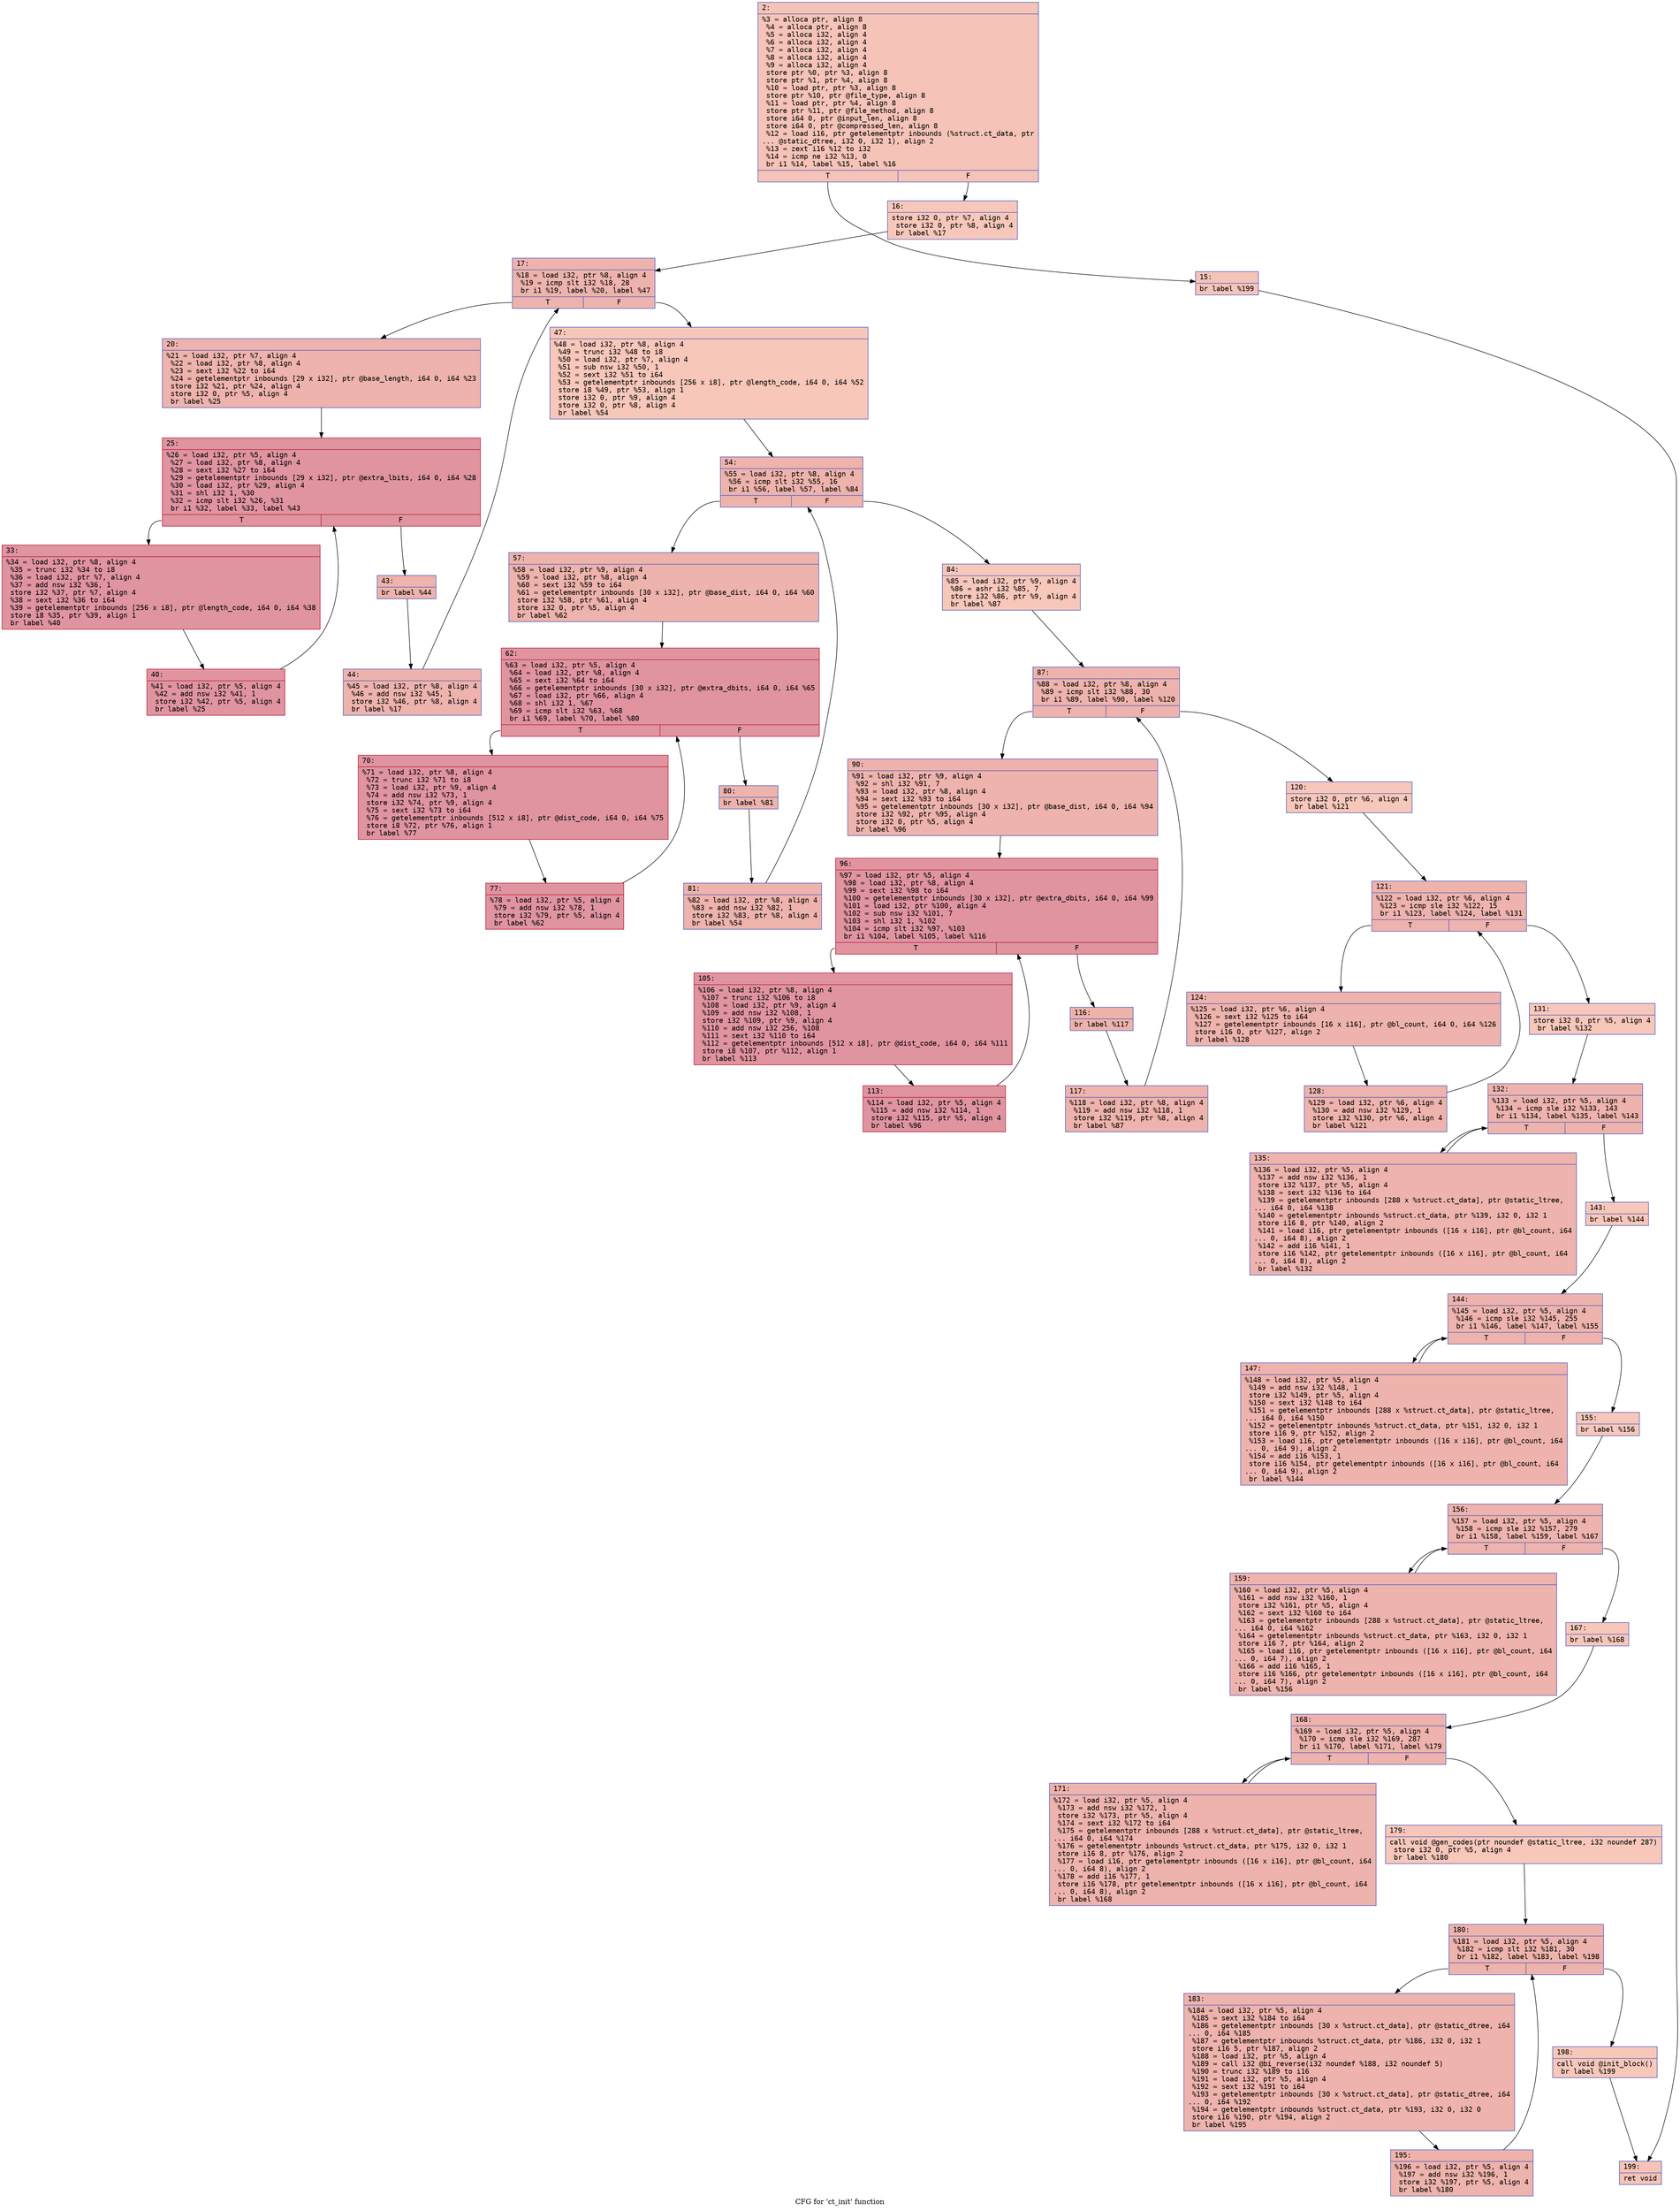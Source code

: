digraph "CFG for 'ct_init' function" {
	label="CFG for 'ct_init' function";

	Node0x600001262170 [shape=record,color="#3d50c3ff", style=filled, fillcolor="#e8765c70" fontname="Courier",label="{2:\l|  %3 = alloca ptr, align 8\l  %4 = alloca ptr, align 8\l  %5 = alloca i32, align 4\l  %6 = alloca i32, align 4\l  %7 = alloca i32, align 4\l  %8 = alloca i32, align 4\l  %9 = alloca i32, align 4\l  store ptr %0, ptr %3, align 8\l  store ptr %1, ptr %4, align 8\l  %10 = load ptr, ptr %3, align 8\l  store ptr %10, ptr @file_type, align 8\l  %11 = load ptr, ptr %4, align 8\l  store ptr %11, ptr @file_method, align 8\l  store i64 0, ptr @input_len, align 8\l  store i64 0, ptr @compressed_len, align 8\l  %12 = load i16, ptr getelementptr inbounds (%struct.ct_data, ptr\l... @static_dtree, i32 0, i32 1), align 2\l  %13 = zext i16 %12 to i32\l  %14 = icmp ne i32 %13, 0\l  br i1 %14, label %15, label %16\l|{<s0>T|<s1>F}}"];
	Node0x600001262170:s0 -> Node0x6000012621c0[tooltip="2 -> 15\nProbability 62.50%" ];
	Node0x600001262170:s1 -> Node0x600001262210[tooltip="2 -> 16\nProbability 37.50%" ];
	Node0x6000012621c0 [shape=record,color="#3d50c3ff", style=filled, fillcolor="#e97a5f70" fontname="Courier",label="{15:\l|  br label %199\l}"];
	Node0x6000012621c0 -> Node0x600001263020[tooltip="15 -> 199\nProbability 100.00%" ];
	Node0x600001262210 [shape=record,color="#3d50c3ff", style=filled, fillcolor="#ec7f6370" fontname="Courier",label="{16:\l|  store i32 0, ptr %7, align 4\l  store i32 0, ptr %8, align 4\l  br label %17\l}"];
	Node0x600001262210 -> Node0x600001262260[tooltip="16 -> 17\nProbability 100.00%" ];
	Node0x600001262260 [shape=record,color="#3d50c3ff", style=filled, fillcolor="#d6524470" fontname="Courier",label="{17:\l|  %18 = load i32, ptr %8, align 4\l  %19 = icmp slt i32 %18, 28\l  br i1 %19, label %20, label %47\l|{<s0>T|<s1>F}}"];
	Node0x600001262260:s0 -> Node0x6000012622b0[tooltip="17 -> 20\nProbability 96.88%" ];
	Node0x600001262260:s1 -> Node0x600001262490[tooltip="17 -> 47\nProbability 3.12%" ];
	Node0x6000012622b0 [shape=record,color="#3d50c3ff", style=filled, fillcolor="#d6524470" fontname="Courier",label="{20:\l|  %21 = load i32, ptr %7, align 4\l  %22 = load i32, ptr %8, align 4\l  %23 = sext i32 %22 to i64\l  %24 = getelementptr inbounds [29 x i32], ptr @base_length, i64 0, i64 %23\l  store i32 %21, ptr %24, align 4\l  store i32 0, ptr %5, align 4\l  br label %25\l}"];
	Node0x6000012622b0 -> Node0x600001262300[tooltip="20 -> 25\nProbability 100.00%" ];
	Node0x600001262300 [shape=record,color="#b70d28ff", style=filled, fillcolor="#b70d2870" fontname="Courier",label="{25:\l|  %26 = load i32, ptr %5, align 4\l  %27 = load i32, ptr %8, align 4\l  %28 = sext i32 %27 to i64\l  %29 = getelementptr inbounds [29 x i32], ptr @extra_lbits, i64 0, i64 %28\l  %30 = load i32, ptr %29, align 4\l  %31 = shl i32 1, %30\l  %32 = icmp slt i32 %26, %31\l  br i1 %32, label %33, label %43\l|{<s0>T|<s1>F}}"];
	Node0x600001262300:s0 -> Node0x600001262350[tooltip="25 -> 33\nProbability 96.88%" ];
	Node0x600001262300:s1 -> Node0x6000012623f0[tooltip="25 -> 43\nProbability 3.12%" ];
	Node0x600001262350 [shape=record,color="#b70d28ff", style=filled, fillcolor="#b70d2870" fontname="Courier",label="{33:\l|  %34 = load i32, ptr %8, align 4\l  %35 = trunc i32 %34 to i8\l  %36 = load i32, ptr %7, align 4\l  %37 = add nsw i32 %36, 1\l  store i32 %37, ptr %7, align 4\l  %38 = sext i32 %36 to i64\l  %39 = getelementptr inbounds [256 x i8], ptr @length_code, i64 0, i64 %38\l  store i8 %35, ptr %39, align 1\l  br label %40\l}"];
	Node0x600001262350 -> Node0x6000012623a0[tooltip="33 -> 40\nProbability 100.00%" ];
	Node0x6000012623a0 [shape=record,color="#b70d28ff", style=filled, fillcolor="#b70d2870" fontname="Courier",label="{40:\l|  %41 = load i32, ptr %5, align 4\l  %42 = add nsw i32 %41, 1\l  store i32 %42, ptr %5, align 4\l  br label %25\l}"];
	Node0x6000012623a0 -> Node0x600001262300[tooltip="40 -> 25\nProbability 100.00%" ];
	Node0x6000012623f0 [shape=record,color="#3d50c3ff", style=filled, fillcolor="#d6524470" fontname="Courier",label="{43:\l|  br label %44\l}"];
	Node0x6000012623f0 -> Node0x600001262440[tooltip="43 -> 44\nProbability 100.00%" ];
	Node0x600001262440 [shape=record,color="#3d50c3ff", style=filled, fillcolor="#d6524470" fontname="Courier",label="{44:\l|  %45 = load i32, ptr %8, align 4\l  %46 = add nsw i32 %45, 1\l  store i32 %46, ptr %8, align 4\l  br label %17\l}"];
	Node0x600001262440 -> Node0x600001262260[tooltip="44 -> 17\nProbability 100.00%" ];
	Node0x600001262490 [shape=record,color="#3d50c3ff", style=filled, fillcolor="#ec7f6370" fontname="Courier",label="{47:\l|  %48 = load i32, ptr %8, align 4\l  %49 = trunc i32 %48 to i8\l  %50 = load i32, ptr %7, align 4\l  %51 = sub nsw i32 %50, 1\l  %52 = sext i32 %51 to i64\l  %53 = getelementptr inbounds [256 x i8], ptr @length_code, i64 0, i64 %52\l  store i8 %49, ptr %53, align 1\l  store i32 0, ptr %9, align 4\l  store i32 0, ptr %8, align 4\l  br label %54\l}"];
	Node0x600001262490 -> Node0x6000012624e0[tooltip="47 -> 54\nProbability 100.00%" ];
	Node0x6000012624e0 [shape=record,color="#3d50c3ff", style=filled, fillcolor="#d6524470" fontname="Courier",label="{54:\l|  %55 = load i32, ptr %8, align 4\l  %56 = icmp slt i32 %55, 16\l  br i1 %56, label %57, label %84\l|{<s0>T|<s1>F}}"];
	Node0x6000012624e0:s0 -> Node0x600001262530[tooltip="54 -> 57\nProbability 96.88%" ];
	Node0x6000012624e0:s1 -> Node0x600001262710[tooltip="54 -> 84\nProbability 3.12%" ];
	Node0x600001262530 [shape=record,color="#3d50c3ff", style=filled, fillcolor="#d6524470" fontname="Courier",label="{57:\l|  %58 = load i32, ptr %9, align 4\l  %59 = load i32, ptr %8, align 4\l  %60 = sext i32 %59 to i64\l  %61 = getelementptr inbounds [30 x i32], ptr @base_dist, i64 0, i64 %60\l  store i32 %58, ptr %61, align 4\l  store i32 0, ptr %5, align 4\l  br label %62\l}"];
	Node0x600001262530 -> Node0x600001262580[tooltip="57 -> 62\nProbability 100.00%" ];
	Node0x600001262580 [shape=record,color="#b70d28ff", style=filled, fillcolor="#b70d2870" fontname="Courier",label="{62:\l|  %63 = load i32, ptr %5, align 4\l  %64 = load i32, ptr %8, align 4\l  %65 = sext i32 %64 to i64\l  %66 = getelementptr inbounds [30 x i32], ptr @extra_dbits, i64 0, i64 %65\l  %67 = load i32, ptr %66, align 4\l  %68 = shl i32 1, %67\l  %69 = icmp slt i32 %63, %68\l  br i1 %69, label %70, label %80\l|{<s0>T|<s1>F}}"];
	Node0x600001262580:s0 -> Node0x6000012625d0[tooltip="62 -> 70\nProbability 96.88%" ];
	Node0x600001262580:s1 -> Node0x600001262670[tooltip="62 -> 80\nProbability 3.12%" ];
	Node0x6000012625d0 [shape=record,color="#b70d28ff", style=filled, fillcolor="#b70d2870" fontname="Courier",label="{70:\l|  %71 = load i32, ptr %8, align 4\l  %72 = trunc i32 %71 to i8\l  %73 = load i32, ptr %9, align 4\l  %74 = add nsw i32 %73, 1\l  store i32 %74, ptr %9, align 4\l  %75 = sext i32 %73 to i64\l  %76 = getelementptr inbounds [512 x i8], ptr @dist_code, i64 0, i64 %75\l  store i8 %72, ptr %76, align 1\l  br label %77\l}"];
	Node0x6000012625d0 -> Node0x600001262620[tooltip="70 -> 77\nProbability 100.00%" ];
	Node0x600001262620 [shape=record,color="#b70d28ff", style=filled, fillcolor="#b70d2870" fontname="Courier",label="{77:\l|  %78 = load i32, ptr %5, align 4\l  %79 = add nsw i32 %78, 1\l  store i32 %79, ptr %5, align 4\l  br label %62\l}"];
	Node0x600001262620 -> Node0x600001262580[tooltip="77 -> 62\nProbability 100.00%" ];
	Node0x600001262670 [shape=record,color="#3d50c3ff", style=filled, fillcolor="#d6524470" fontname="Courier",label="{80:\l|  br label %81\l}"];
	Node0x600001262670 -> Node0x6000012626c0[tooltip="80 -> 81\nProbability 100.00%" ];
	Node0x6000012626c0 [shape=record,color="#3d50c3ff", style=filled, fillcolor="#d6524470" fontname="Courier",label="{81:\l|  %82 = load i32, ptr %8, align 4\l  %83 = add nsw i32 %82, 1\l  store i32 %83, ptr %8, align 4\l  br label %54\l}"];
	Node0x6000012626c0 -> Node0x6000012624e0[tooltip="81 -> 54\nProbability 100.00%" ];
	Node0x600001262710 [shape=record,color="#3d50c3ff", style=filled, fillcolor="#ec7f6370" fontname="Courier",label="{84:\l|  %85 = load i32, ptr %9, align 4\l  %86 = ashr i32 %85, 7\l  store i32 %86, ptr %9, align 4\l  br label %87\l}"];
	Node0x600001262710 -> Node0x600001262760[tooltip="84 -> 87\nProbability 100.00%" ];
	Node0x600001262760 [shape=record,color="#3d50c3ff", style=filled, fillcolor="#d6524470" fontname="Courier",label="{87:\l|  %88 = load i32, ptr %8, align 4\l  %89 = icmp slt i32 %88, 30\l  br i1 %89, label %90, label %120\l|{<s0>T|<s1>F}}"];
	Node0x600001262760:s0 -> Node0x6000012627b0[tooltip="87 -> 90\nProbability 96.88%" ];
	Node0x600001262760:s1 -> Node0x600001262990[tooltip="87 -> 120\nProbability 3.12%" ];
	Node0x6000012627b0 [shape=record,color="#3d50c3ff", style=filled, fillcolor="#d6524470" fontname="Courier",label="{90:\l|  %91 = load i32, ptr %9, align 4\l  %92 = shl i32 %91, 7\l  %93 = load i32, ptr %8, align 4\l  %94 = sext i32 %93 to i64\l  %95 = getelementptr inbounds [30 x i32], ptr @base_dist, i64 0, i64 %94\l  store i32 %92, ptr %95, align 4\l  store i32 0, ptr %5, align 4\l  br label %96\l}"];
	Node0x6000012627b0 -> Node0x600001262800[tooltip="90 -> 96\nProbability 100.00%" ];
	Node0x600001262800 [shape=record,color="#b70d28ff", style=filled, fillcolor="#b70d2870" fontname="Courier",label="{96:\l|  %97 = load i32, ptr %5, align 4\l  %98 = load i32, ptr %8, align 4\l  %99 = sext i32 %98 to i64\l  %100 = getelementptr inbounds [30 x i32], ptr @extra_dbits, i64 0, i64 %99\l  %101 = load i32, ptr %100, align 4\l  %102 = sub nsw i32 %101, 7\l  %103 = shl i32 1, %102\l  %104 = icmp slt i32 %97, %103\l  br i1 %104, label %105, label %116\l|{<s0>T|<s1>F}}"];
	Node0x600001262800:s0 -> Node0x600001262850[tooltip="96 -> 105\nProbability 96.88%" ];
	Node0x600001262800:s1 -> Node0x6000012628f0[tooltip="96 -> 116\nProbability 3.12%" ];
	Node0x600001262850 [shape=record,color="#b70d28ff", style=filled, fillcolor="#b70d2870" fontname="Courier",label="{105:\l|  %106 = load i32, ptr %8, align 4\l  %107 = trunc i32 %106 to i8\l  %108 = load i32, ptr %9, align 4\l  %109 = add nsw i32 %108, 1\l  store i32 %109, ptr %9, align 4\l  %110 = add nsw i32 256, %108\l  %111 = sext i32 %110 to i64\l  %112 = getelementptr inbounds [512 x i8], ptr @dist_code, i64 0, i64 %111\l  store i8 %107, ptr %112, align 1\l  br label %113\l}"];
	Node0x600001262850 -> Node0x6000012628a0[tooltip="105 -> 113\nProbability 100.00%" ];
	Node0x6000012628a0 [shape=record,color="#b70d28ff", style=filled, fillcolor="#b70d2870" fontname="Courier",label="{113:\l|  %114 = load i32, ptr %5, align 4\l  %115 = add nsw i32 %114, 1\l  store i32 %115, ptr %5, align 4\l  br label %96\l}"];
	Node0x6000012628a0 -> Node0x600001262800[tooltip="113 -> 96\nProbability 100.00%" ];
	Node0x6000012628f0 [shape=record,color="#3d50c3ff", style=filled, fillcolor="#d6524470" fontname="Courier",label="{116:\l|  br label %117\l}"];
	Node0x6000012628f0 -> Node0x600001262940[tooltip="116 -> 117\nProbability 100.00%" ];
	Node0x600001262940 [shape=record,color="#3d50c3ff", style=filled, fillcolor="#d6524470" fontname="Courier",label="{117:\l|  %118 = load i32, ptr %8, align 4\l  %119 = add nsw i32 %118, 1\l  store i32 %119, ptr %8, align 4\l  br label %87\l}"];
	Node0x600001262940 -> Node0x600001262760[tooltip="117 -> 87\nProbability 100.00%" ];
	Node0x600001262990 [shape=record,color="#3d50c3ff", style=filled, fillcolor="#ec7f6370" fontname="Courier",label="{120:\l|  store i32 0, ptr %6, align 4\l  br label %121\l}"];
	Node0x600001262990 -> Node0x6000012629e0[tooltip="120 -> 121\nProbability 100.00%" ];
	Node0x6000012629e0 [shape=record,color="#3d50c3ff", style=filled, fillcolor="#d6524470" fontname="Courier",label="{121:\l|  %122 = load i32, ptr %6, align 4\l  %123 = icmp sle i32 %122, 15\l  br i1 %123, label %124, label %131\l|{<s0>T|<s1>F}}"];
	Node0x6000012629e0:s0 -> Node0x600001262a30[tooltip="121 -> 124\nProbability 96.88%" ];
	Node0x6000012629e0:s1 -> Node0x600001262ad0[tooltip="121 -> 131\nProbability 3.12%" ];
	Node0x600001262a30 [shape=record,color="#3d50c3ff", style=filled, fillcolor="#d6524470" fontname="Courier",label="{124:\l|  %125 = load i32, ptr %6, align 4\l  %126 = sext i32 %125 to i64\l  %127 = getelementptr inbounds [16 x i16], ptr @bl_count, i64 0, i64 %126\l  store i16 0, ptr %127, align 2\l  br label %128\l}"];
	Node0x600001262a30 -> Node0x600001262a80[tooltip="124 -> 128\nProbability 100.00%" ];
	Node0x600001262a80 [shape=record,color="#3d50c3ff", style=filled, fillcolor="#d6524470" fontname="Courier",label="{128:\l|  %129 = load i32, ptr %6, align 4\l  %130 = add nsw i32 %129, 1\l  store i32 %130, ptr %6, align 4\l  br label %121\l}"];
	Node0x600001262a80 -> Node0x6000012629e0[tooltip="128 -> 121\nProbability 100.00%" ];
	Node0x600001262ad0 [shape=record,color="#3d50c3ff", style=filled, fillcolor="#ec7f6370" fontname="Courier",label="{131:\l|  store i32 0, ptr %5, align 4\l  br label %132\l}"];
	Node0x600001262ad0 -> Node0x600001262b20[tooltip="131 -> 132\nProbability 100.00%" ];
	Node0x600001262b20 [shape=record,color="#3d50c3ff", style=filled, fillcolor="#d6524470" fontname="Courier",label="{132:\l|  %133 = load i32, ptr %5, align 4\l  %134 = icmp sle i32 %133, 143\l  br i1 %134, label %135, label %143\l|{<s0>T|<s1>F}}"];
	Node0x600001262b20:s0 -> Node0x600001262b70[tooltip="132 -> 135\nProbability 96.88%" ];
	Node0x600001262b20:s1 -> Node0x600001262bc0[tooltip="132 -> 143\nProbability 3.12%" ];
	Node0x600001262b70 [shape=record,color="#3d50c3ff", style=filled, fillcolor="#d6524470" fontname="Courier",label="{135:\l|  %136 = load i32, ptr %5, align 4\l  %137 = add nsw i32 %136, 1\l  store i32 %137, ptr %5, align 4\l  %138 = sext i32 %136 to i64\l  %139 = getelementptr inbounds [288 x %struct.ct_data], ptr @static_ltree,\l... i64 0, i64 %138\l  %140 = getelementptr inbounds %struct.ct_data, ptr %139, i32 0, i32 1\l  store i16 8, ptr %140, align 2\l  %141 = load i16, ptr getelementptr inbounds ([16 x i16], ptr @bl_count, i64\l... 0, i64 8), align 2\l  %142 = add i16 %141, 1\l  store i16 %142, ptr getelementptr inbounds ([16 x i16], ptr @bl_count, i64\l... 0, i64 8), align 2\l  br label %132\l}"];
	Node0x600001262b70 -> Node0x600001262b20[tooltip="135 -> 132\nProbability 100.00%" ];
	Node0x600001262bc0 [shape=record,color="#3d50c3ff", style=filled, fillcolor="#ec7f6370" fontname="Courier",label="{143:\l|  br label %144\l}"];
	Node0x600001262bc0 -> Node0x600001262c10[tooltip="143 -> 144\nProbability 100.00%" ];
	Node0x600001262c10 [shape=record,color="#3d50c3ff", style=filled, fillcolor="#d6524470" fontname="Courier",label="{144:\l|  %145 = load i32, ptr %5, align 4\l  %146 = icmp sle i32 %145, 255\l  br i1 %146, label %147, label %155\l|{<s0>T|<s1>F}}"];
	Node0x600001262c10:s0 -> Node0x600001262c60[tooltip="144 -> 147\nProbability 96.88%" ];
	Node0x600001262c10:s1 -> Node0x600001262cb0[tooltip="144 -> 155\nProbability 3.12%" ];
	Node0x600001262c60 [shape=record,color="#3d50c3ff", style=filled, fillcolor="#d6524470" fontname="Courier",label="{147:\l|  %148 = load i32, ptr %5, align 4\l  %149 = add nsw i32 %148, 1\l  store i32 %149, ptr %5, align 4\l  %150 = sext i32 %148 to i64\l  %151 = getelementptr inbounds [288 x %struct.ct_data], ptr @static_ltree,\l... i64 0, i64 %150\l  %152 = getelementptr inbounds %struct.ct_data, ptr %151, i32 0, i32 1\l  store i16 9, ptr %152, align 2\l  %153 = load i16, ptr getelementptr inbounds ([16 x i16], ptr @bl_count, i64\l... 0, i64 9), align 2\l  %154 = add i16 %153, 1\l  store i16 %154, ptr getelementptr inbounds ([16 x i16], ptr @bl_count, i64\l... 0, i64 9), align 2\l  br label %144\l}"];
	Node0x600001262c60 -> Node0x600001262c10[tooltip="147 -> 144\nProbability 100.00%" ];
	Node0x600001262cb0 [shape=record,color="#3d50c3ff", style=filled, fillcolor="#ec7f6370" fontname="Courier",label="{155:\l|  br label %156\l}"];
	Node0x600001262cb0 -> Node0x600001262d00[tooltip="155 -> 156\nProbability 100.00%" ];
	Node0x600001262d00 [shape=record,color="#3d50c3ff", style=filled, fillcolor="#d6524470" fontname="Courier",label="{156:\l|  %157 = load i32, ptr %5, align 4\l  %158 = icmp sle i32 %157, 279\l  br i1 %158, label %159, label %167\l|{<s0>T|<s1>F}}"];
	Node0x600001262d00:s0 -> Node0x600001262d50[tooltip="156 -> 159\nProbability 96.88%" ];
	Node0x600001262d00:s1 -> Node0x600001262da0[tooltip="156 -> 167\nProbability 3.12%" ];
	Node0x600001262d50 [shape=record,color="#3d50c3ff", style=filled, fillcolor="#d6524470" fontname="Courier",label="{159:\l|  %160 = load i32, ptr %5, align 4\l  %161 = add nsw i32 %160, 1\l  store i32 %161, ptr %5, align 4\l  %162 = sext i32 %160 to i64\l  %163 = getelementptr inbounds [288 x %struct.ct_data], ptr @static_ltree,\l... i64 0, i64 %162\l  %164 = getelementptr inbounds %struct.ct_data, ptr %163, i32 0, i32 1\l  store i16 7, ptr %164, align 2\l  %165 = load i16, ptr getelementptr inbounds ([16 x i16], ptr @bl_count, i64\l... 0, i64 7), align 2\l  %166 = add i16 %165, 1\l  store i16 %166, ptr getelementptr inbounds ([16 x i16], ptr @bl_count, i64\l... 0, i64 7), align 2\l  br label %156\l}"];
	Node0x600001262d50 -> Node0x600001262d00[tooltip="159 -> 156\nProbability 100.00%" ];
	Node0x600001262da0 [shape=record,color="#3d50c3ff", style=filled, fillcolor="#ec7f6370" fontname="Courier",label="{167:\l|  br label %168\l}"];
	Node0x600001262da0 -> Node0x600001262df0[tooltip="167 -> 168\nProbability 100.00%" ];
	Node0x600001262df0 [shape=record,color="#3d50c3ff", style=filled, fillcolor="#d6524470" fontname="Courier",label="{168:\l|  %169 = load i32, ptr %5, align 4\l  %170 = icmp sle i32 %169, 287\l  br i1 %170, label %171, label %179\l|{<s0>T|<s1>F}}"];
	Node0x600001262df0:s0 -> Node0x600001262e40[tooltip="168 -> 171\nProbability 96.88%" ];
	Node0x600001262df0:s1 -> Node0x600001262e90[tooltip="168 -> 179\nProbability 3.12%" ];
	Node0x600001262e40 [shape=record,color="#3d50c3ff", style=filled, fillcolor="#d6524470" fontname="Courier",label="{171:\l|  %172 = load i32, ptr %5, align 4\l  %173 = add nsw i32 %172, 1\l  store i32 %173, ptr %5, align 4\l  %174 = sext i32 %172 to i64\l  %175 = getelementptr inbounds [288 x %struct.ct_data], ptr @static_ltree,\l... i64 0, i64 %174\l  %176 = getelementptr inbounds %struct.ct_data, ptr %175, i32 0, i32 1\l  store i16 8, ptr %176, align 2\l  %177 = load i16, ptr getelementptr inbounds ([16 x i16], ptr @bl_count, i64\l... 0, i64 8), align 2\l  %178 = add i16 %177, 1\l  store i16 %178, ptr getelementptr inbounds ([16 x i16], ptr @bl_count, i64\l... 0, i64 8), align 2\l  br label %168\l}"];
	Node0x600001262e40 -> Node0x600001262df0[tooltip="171 -> 168\nProbability 100.00%" ];
	Node0x600001262e90 [shape=record,color="#3d50c3ff", style=filled, fillcolor="#ec7f6370" fontname="Courier",label="{179:\l|  call void @gen_codes(ptr noundef @static_ltree, i32 noundef 287)\l  store i32 0, ptr %5, align 4\l  br label %180\l}"];
	Node0x600001262e90 -> Node0x600001262ee0[tooltip="179 -> 180\nProbability 100.00%" ];
	Node0x600001262ee0 [shape=record,color="#3d50c3ff", style=filled, fillcolor="#d6524470" fontname="Courier",label="{180:\l|  %181 = load i32, ptr %5, align 4\l  %182 = icmp slt i32 %181, 30\l  br i1 %182, label %183, label %198\l|{<s0>T|<s1>F}}"];
	Node0x600001262ee0:s0 -> Node0x600001262f30[tooltip="180 -> 183\nProbability 96.88%" ];
	Node0x600001262ee0:s1 -> Node0x600001262fd0[tooltip="180 -> 198\nProbability 3.12%" ];
	Node0x600001262f30 [shape=record,color="#3d50c3ff", style=filled, fillcolor="#d6524470" fontname="Courier",label="{183:\l|  %184 = load i32, ptr %5, align 4\l  %185 = sext i32 %184 to i64\l  %186 = getelementptr inbounds [30 x %struct.ct_data], ptr @static_dtree, i64\l... 0, i64 %185\l  %187 = getelementptr inbounds %struct.ct_data, ptr %186, i32 0, i32 1\l  store i16 5, ptr %187, align 2\l  %188 = load i32, ptr %5, align 4\l  %189 = call i32 @bi_reverse(i32 noundef %188, i32 noundef 5)\l  %190 = trunc i32 %189 to i16\l  %191 = load i32, ptr %5, align 4\l  %192 = sext i32 %191 to i64\l  %193 = getelementptr inbounds [30 x %struct.ct_data], ptr @static_dtree, i64\l... 0, i64 %192\l  %194 = getelementptr inbounds %struct.ct_data, ptr %193, i32 0, i32 0\l  store i16 %190, ptr %194, align 2\l  br label %195\l}"];
	Node0x600001262f30 -> Node0x600001262f80[tooltip="183 -> 195\nProbability 100.00%" ];
	Node0x600001262f80 [shape=record,color="#3d50c3ff", style=filled, fillcolor="#d6524470" fontname="Courier",label="{195:\l|  %196 = load i32, ptr %5, align 4\l  %197 = add nsw i32 %196, 1\l  store i32 %197, ptr %5, align 4\l  br label %180\l}"];
	Node0x600001262f80 -> Node0x600001262ee0[tooltip="195 -> 180\nProbability 100.00%" ];
	Node0x600001262fd0 [shape=record,color="#3d50c3ff", style=filled, fillcolor="#ec7f6370" fontname="Courier",label="{198:\l|  call void @init_block()\l  br label %199\l}"];
	Node0x600001262fd0 -> Node0x600001263020[tooltip="198 -> 199\nProbability 100.00%" ];
	Node0x600001263020 [shape=record,color="#3d50c3ff", style=filled, fillcolor="#e8765c70" fontname="Courier",label="{199:\l|  ret void\l}"];
}
